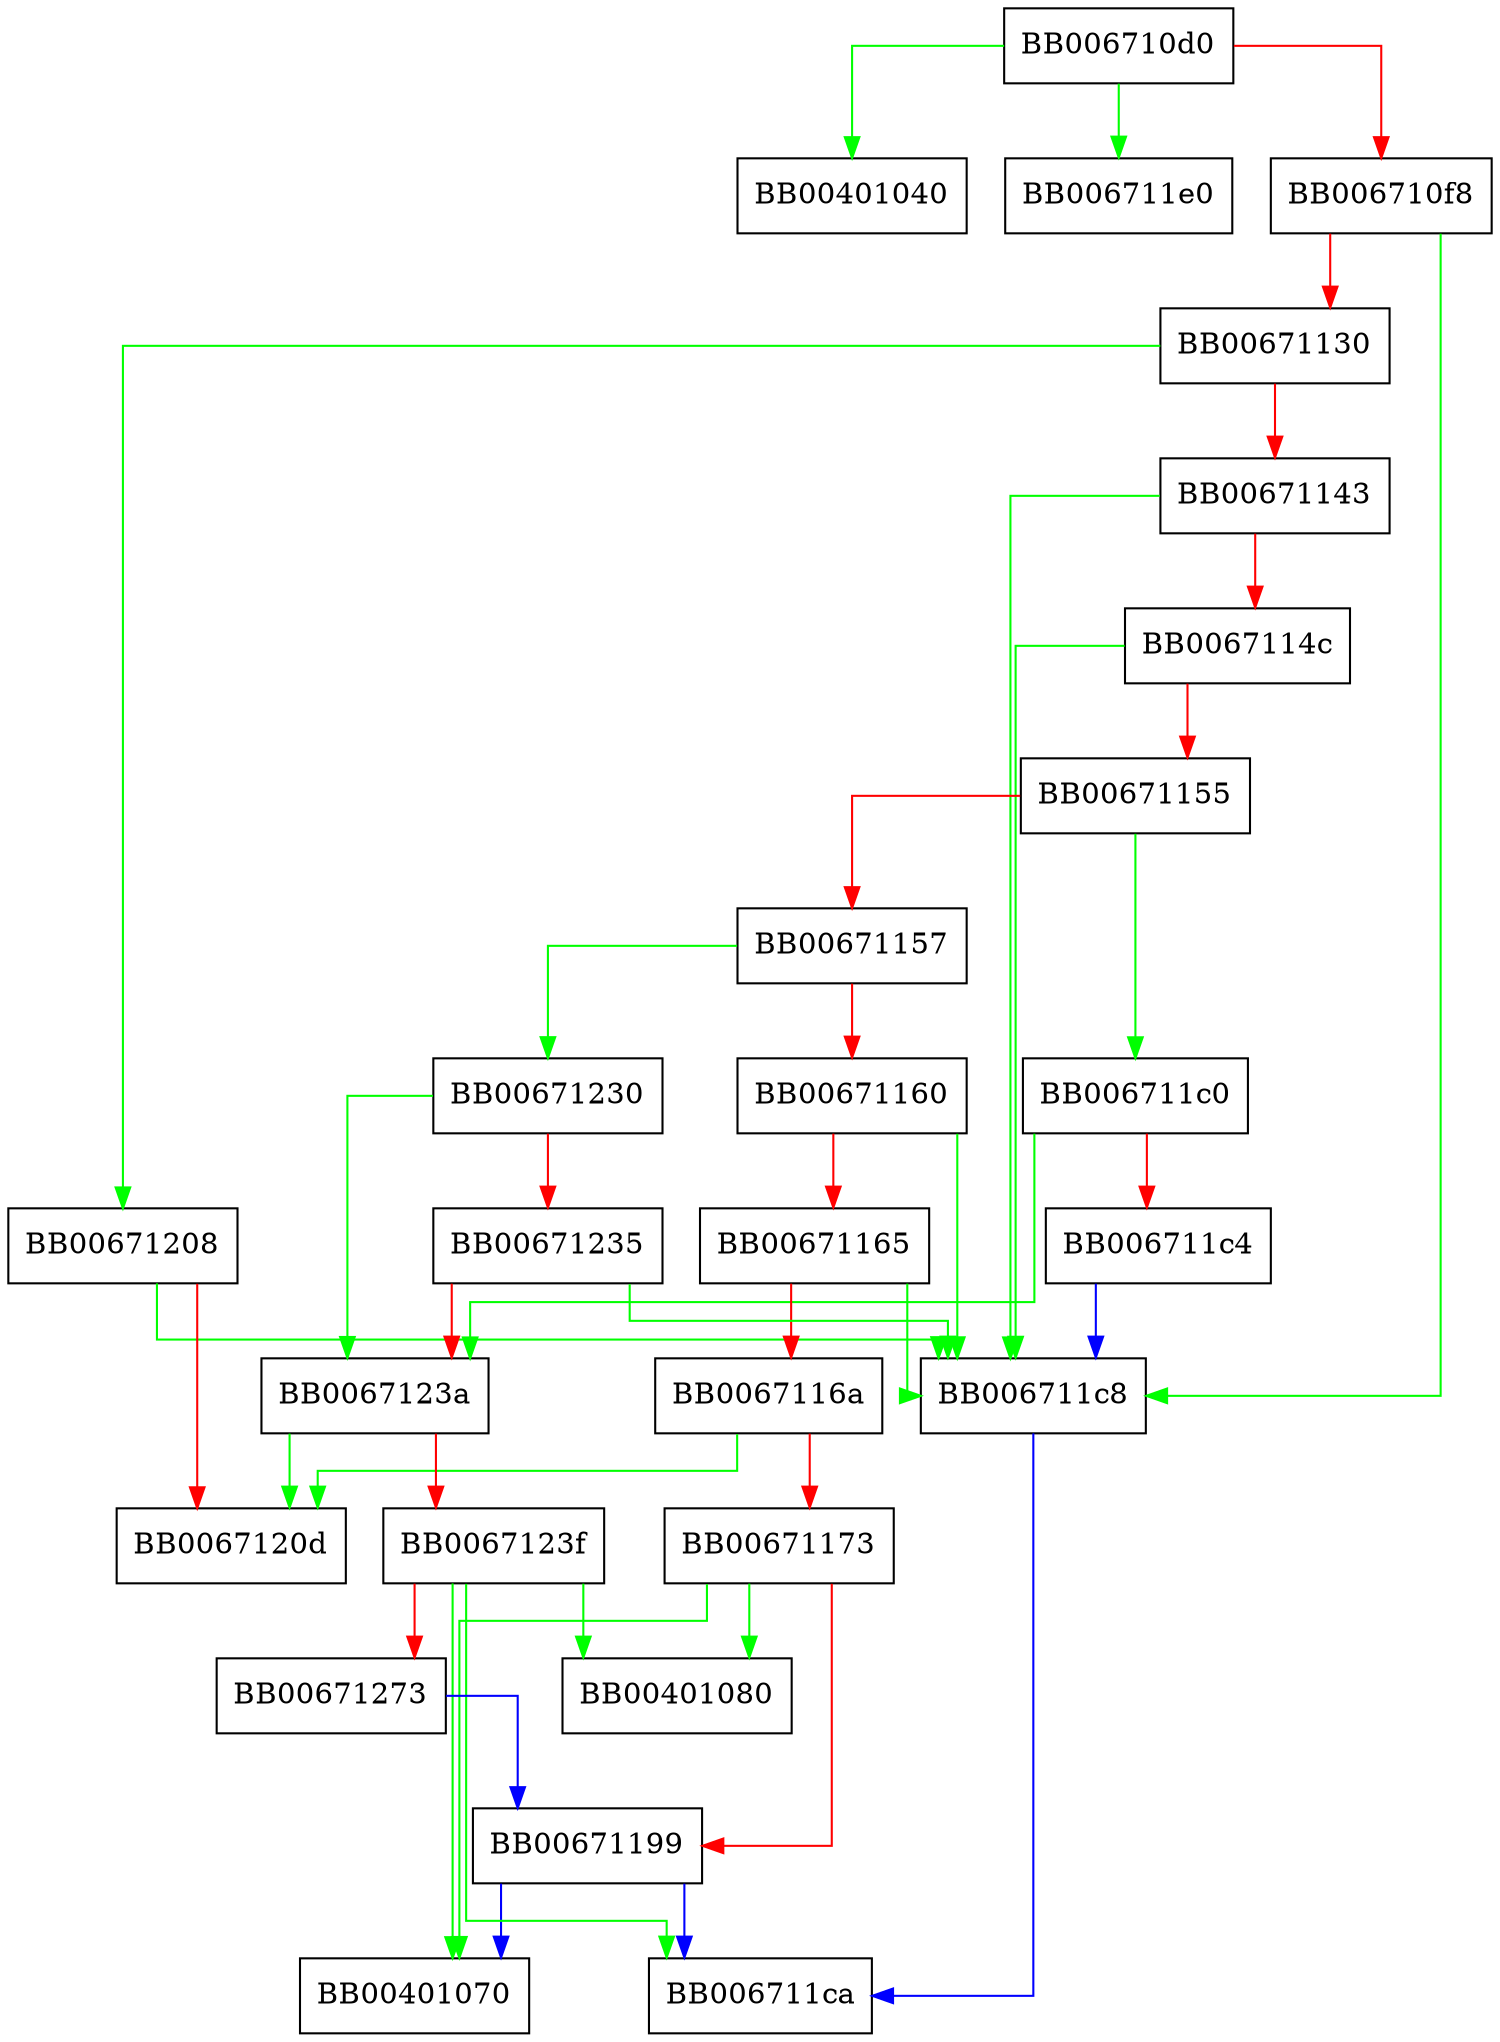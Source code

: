 digraph ossl_a2i_ipadd {
  node [shape="box"];
  graph [splines=ortho];
  BB006710d0 -> BB00401040 [color="green"];
  BB006710d0 -> BB006711e0 [color="green"];
  BB006710d0 -> BB006710f8 [color="red"];
  BB006710f8 -> BB006711c8 [color="green"];
  BB006710f8 -> BB00671130 [color="red"];
  BB00671130 -> BB00671208 [color="green"];
  BB00671130 -> BB00671143 [color="red"];
  BB00671143 -> BB006711c8 [color="green"];
  BB00671143 -> BB0067114c [color="red"];
  BB0067114c -> BB006711c8 [color="green"];
  BB0067114c -> BB00671155 [color="red"];
  BB00671155 -> BB006711c0 [color="green"];
  BB00671155 -> BB00671157 [color="red"];
  BB00671157 -> BB00671230 [color="green"];
  BB00671157 -> BB00671160 [color="red"];
  BB00671160 -> BB006711c8 [color="green"];
  BB00671160 -> BB00671165 [color="red"];
  BB00671165 -> BB006711c8 [color="green"];
  BB00671165 -> BB0067116a [color="red"];
  BB0067116a -> BB0067120d [color="green"];
  BB0067116a -> BB00671173 [color="red"];
  BB00671173 -> BB00401070 [color="green"];
  BB00671173 -> BB00401080 [color="green"];
  BB00671173 -> BB00671199 [color="red"];
  BB00671199 -> BB00401070 [color="blue"];
  BB00671199 -> BB006711ca [color="blue"];
  BB006711c0 -> BB0067123a [color="green"];
  BB006711c0 -> BB006711c4 [color="red"];
  BB006711c4 -> BB006711c8 [color="blue"];
  BB006711c8 -> BB006711ca [color="blue"];
  BB00671208 -> BB006711c8 [color="green"];
  BB00671208 -> BB0067120d [color="red"];
  BB00671230 -> BB0067123a [color="green"];
  BB00671230 -> BB00671235 [color="red"];
  BB00671235 -> BB006711c8 [color="green"];
  BB00671235 -> BB0067123a [color="red"];
  BB0067123a -> BB0067120d [color="green"];
  BB0067123a -> BB0067123f [color="red"];
  BB0067123f -> BB00401070 [color="green"];
  BB0067123f -> BB00401080 [color="green"];
  BB0067123f -> BB006711ca [color="green"];
  BB0067123f -> BB00671273 [color="red"];
  BB00671273 -> BB00671199 [color="blue"];
}